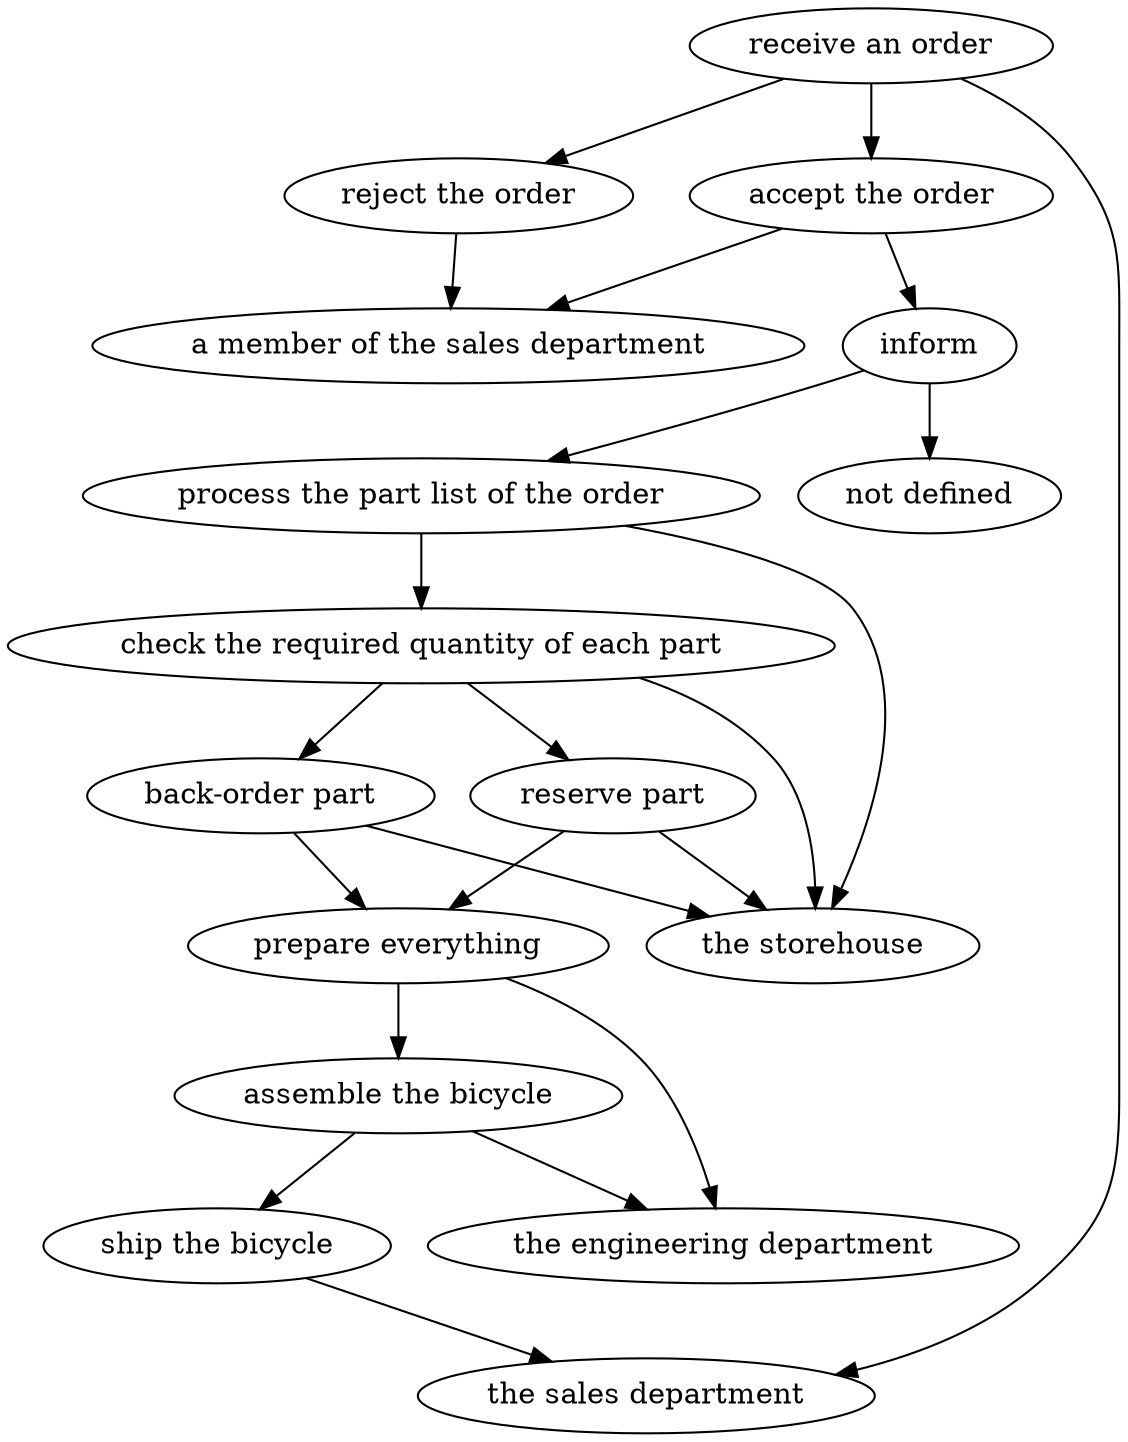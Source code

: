 strict digraph "doc-1.1" {
	graph [name="doc-1.1"];
	"receive an order"	[attrs="{'type': 'Activity', 'label': 'receive an order'}"];
	"reject the order"	[attrs="{'type': 'Activity', 'label': 'reject the order'}"];
	"receive an order" -> "reject the order"	[attrs="{'type': 'flow', 'label': 'flow'}"];
	"accept the order"	[attrs="{'type': 'Activity', 'label': 'accept the order'}"];
	"receive an order" -> "accept the order"	[attrs="{'type': 'flow', 'label': 'flow'}"];
	"the sales department"	[attrs="{'type': 'Actor', 'label': 'the sales department'}"];
	"receive an order" -> "the sales department"	[attrs="{'type': 'actor performer', 'label': 'actor performer'}"];
	"a member of the sales department"	[attrs="{'type': 'Actor', 'label': 'a member of the sales department'}"];
	"reject the order" -> "a member of the sales department"	[attrs="{'type': 'actor performer', 'label': 'actor performer'}"];
	inform	[attrs="{'type': 'Activity', 'label': 'inform'}"];
	"accept the order" -> inform	[attrs="{'type': 'flow', 'label': 'flow'}"];
	"accept the order" -> "a member of the sales department"	[attrs="{'type': 'actor performer', 'label': 'actor performer'}"];
	"process the part list of the order"	[attrs="{'type': 'Activity', 'label': 'process the part list of the order'}"];
	inform -> "process the part list of the order"	[attrs="{'type': 'flow', 'label': 'flow'}"];
	"not defined"	[attrs="{'type': 'Actor', 'label': 'not defined'}"];
	inform -> "not defined"	[attrs="{'type': 'actor performer', 'label': 'actor performer'}"];
	"check the required quantity of each part"	[attrs="{'type': 'Activity', 'label': 'check the required quantity of each part'}"];
	"process the part list of the order" -> "check the required quantity of each part"	[attrs="{'type': 'flow', 'label': 'flow'}"];
	"the storehouse"	[attrs="{'type': 'Actor', 'label': 'the storehouse'}"];
	"process the part list of the order" -> "the storehouse"	[attrs="{'type': 'actor performer', 'label': 'actor performer'}"];
	"reserve part"	[attrs="{'type': 'Activity', 'label': 'reserve part'}"];
	"check the required quantity of each part" -> "reserve part"	[attrs="{'type': 'flow', 'label': 'flow'}"];
	"back-order part"	[attrs="{'type': 'Activity', 'label': 'back-order part'}"];
	"check the required quantity of each part" -> "back-order part"	[attrs="{'type': 'flow', 'label': 'flow'}"];
	"check the required quantity of each part" -> "the storehouse"	[attrs="{'type': 'actor performer', 'label': 'actor performer'}"];
	"prepare everything"	[attrs="{'type': 'Activity', 'label': 'prepare everything'}"];
	"reserve part" -> "prepare everything"	[attrs="{'type': 'flow', 'label': 'flow'}"];
	"reserve part" -> "the storehouse"	[attrs="{'type': 'actor performer', 'label': 'actor performer'}"];
	"back-order part" -> "prepare everything"	[attrs="{'type': 'flow', 'label': 'flow'}"];
	"back-order part" -> "the storehouse"	[attrs="{'type': 'actor performer', 'label': 'actor performer'}"];
	"assemble the bicycle"	[attrs="{'type': 'Activity', 'label': 'assemble the bicycle'}"];
	"prepare everything" -> "assemble the bicycle"	[attrs="{'type': 'flow', 'label': 'flow'}"];
	"the engineering department"	[attrs="{'type': 'Actor', 'label': 'the engineering department'}"];
	"prepare everything" -> "the engineering department"	[attrs="{'type': 'actor performer', 'label': 'actor performer'}"];
	"ship the bicycle"	[attrs="{'type': 'Activity', 'label': 'ship the bicycle'}"];
	"assemble the bicycle" -> "ship the bicycle"	[attrs="{'type': 'flow', 'label': 'flow'}"];
	"assemble the bicycle" -> "the engineering department"	[attrs="{'type': 'actor performer', 'label': 'actor performer'}"];
	"ship the bicycle" -> "the sales department"	[attrs="{'type': 'actor performer', 'label': 'actor performer'}"];
}
